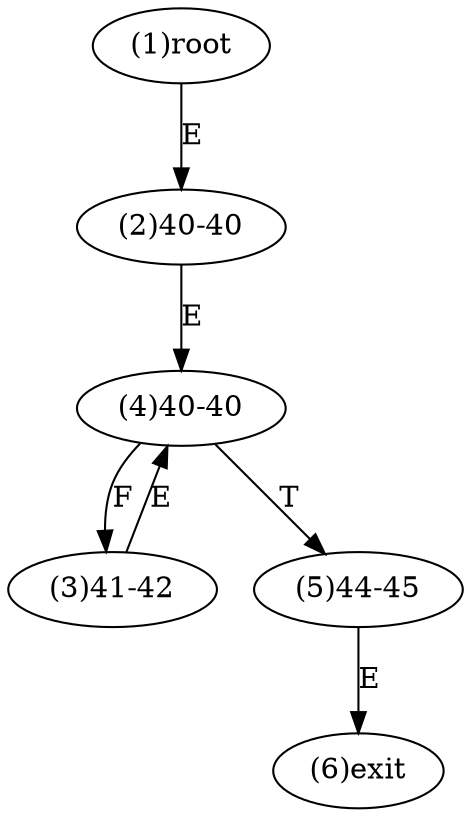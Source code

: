 digraph "" { 
1[ label="(1)root"];
2[ label="(2)40-40"];
3[ label="(3)41-42"];
4[ label="(4)40-40"];
5[ label="(5)44-45"];
6[ label="(6)exit"];
1->2[ label="E"];
2->4[ label="E"];
3->4[ label="E"];
4->3[ label="F"];
4->5[ label="T"];
5->6[ label="E"];
}